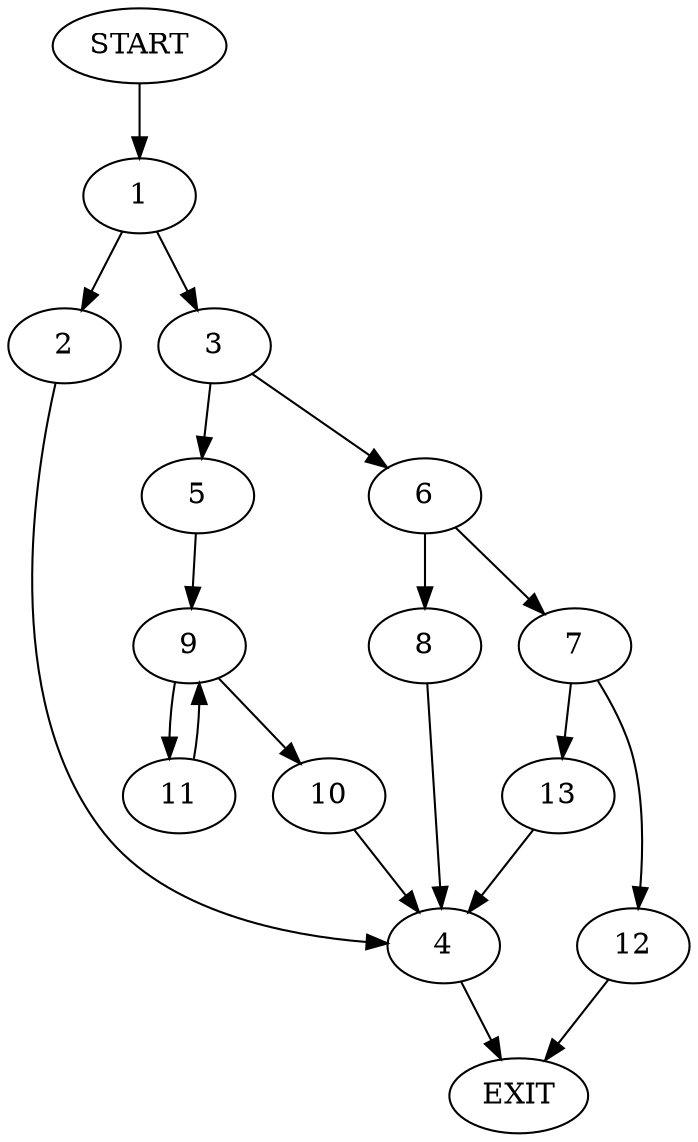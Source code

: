 digraph {
0 [label="START"]
14 [label="EXIT"]
0 -> 1
1 -> 2
1 -> 3
2 -> 4
3 -> 5
3 -> 6
4 -> 14
6 -> 7
6 -> 8
5 -> 9
9 -> 10
9 -> 11
11 -> 9
10 -> 4
7 -> 12
7 -> 13
8 -> 4
13 -> 4
12 -> 14
}
